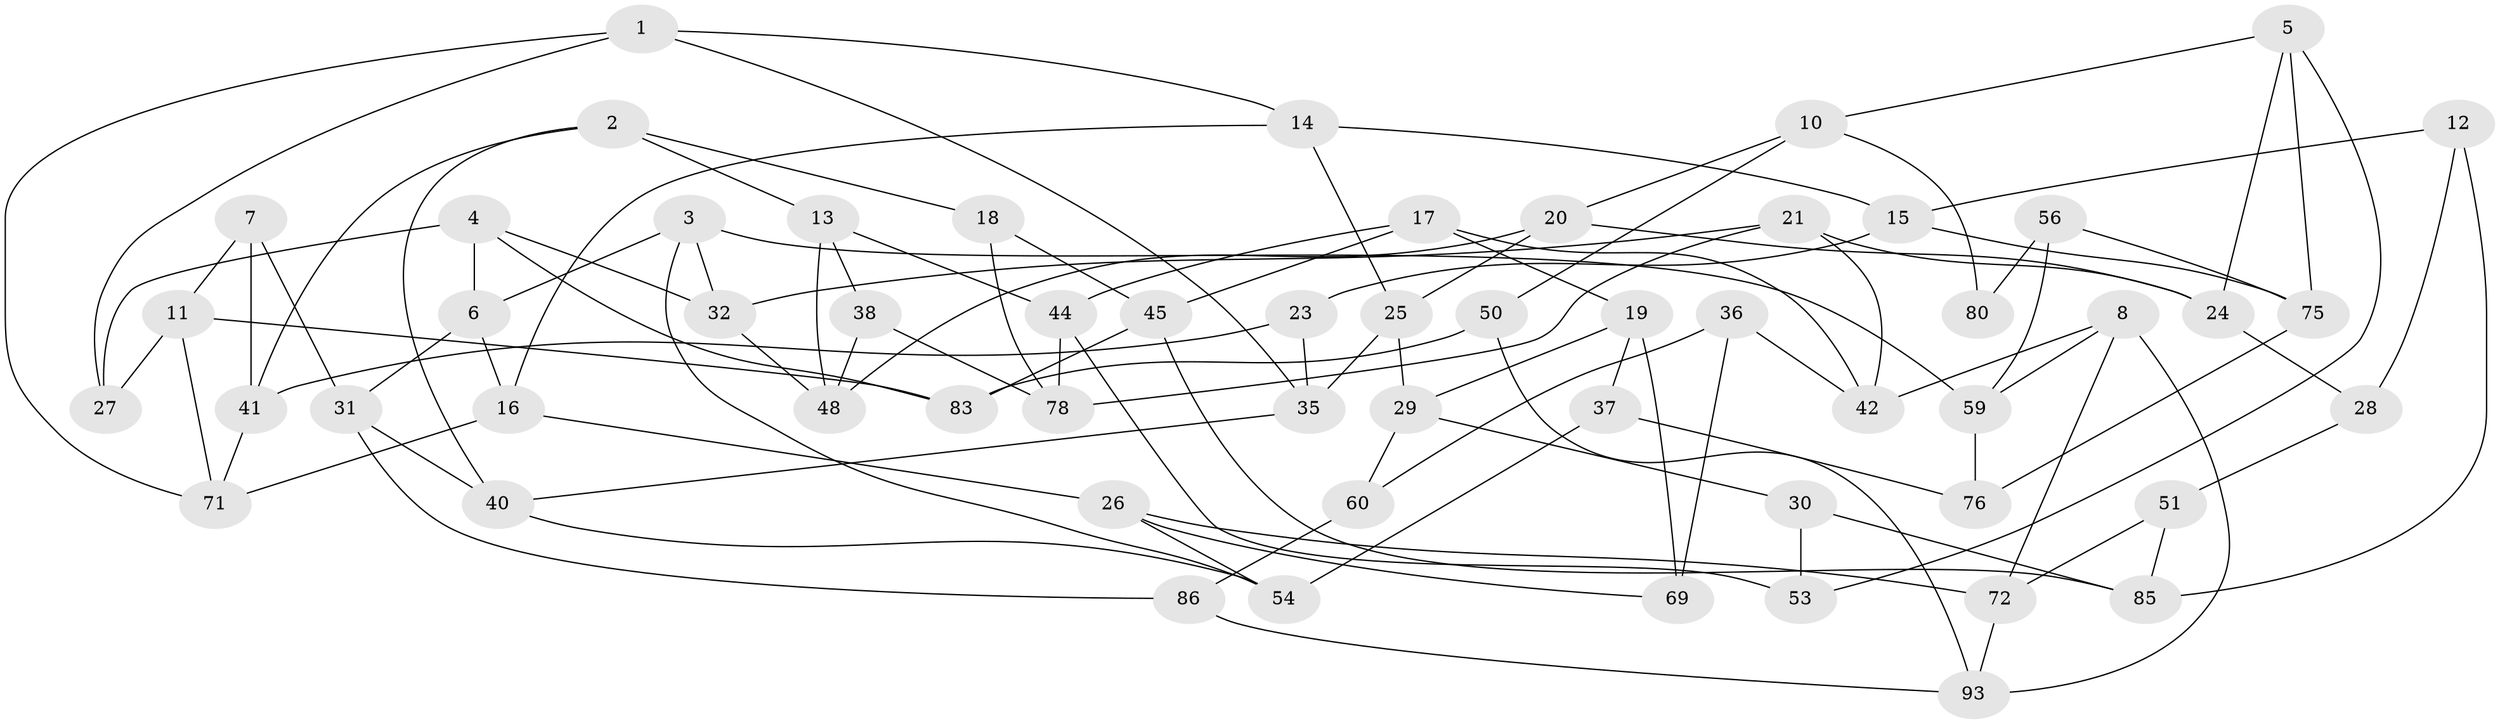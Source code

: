 // original degree distribution, {3: 1.0}
// Generated by graph-tools (version 1.1) at 2025/11/02/21/25 10:11:15]
// undirected, 58 vertices, 106 edges
graph export_dot {
graph [start="1"]
  node [color=gray90,style=filled];
  1 [super="+52"];
  2 [super="+79"];
  3 [super="+39"];
  4 [super="+22"];
  5 [super="+9"];
  6 [super="+49"];
  7;
  8 [super="+43"];
  10 [super="+63"];
  11 [super="+64"];
  12;
  13 [super="+90"];
  14 [super="+73"];
  15 [super="+61"];
  16 [super="+34"];
  17 [super="+77"];
  18;
  19 [super="+33"];
  20 [super="+94"];
  21 [super="+58"];
  23;
  24 [super="+47"];
  25 [super="+98"];
  26 [super="+88"];
  27;
  28;
  29 [super="+65"];
  30;
  31 [super="+46"];
  32 [super="+62"];
  35 [super="+67"];
  36;
  37;
  38;
  40 [super="+91"];
  41 [super="+74"];
  42 [super="+55"];
  44 [super="+68"];
  45 [super="+99"];
  48 [super="+66"];
  50;
  51;
  53;
  54 [super="+57"];
  56 [super="+87"];
  59 [super="+81"];
  60 [super="+70"];
  69;
  71 [super="+84"];
  72 [super="+96"];
  75 [super="+82"];
  76;
  78 [super="+97"];
  80;
  83 [super="+100"];
  85 [super="+92"];
  86 [super="+89"];
  93 [super="+95"];
  1 -- 27;
  1 -- 14;
  1 -- 35;
  1 -- 71;
  2 -- 18;
  2 -- 13;
  2 -- 40;
  2 -- 41;
  3 -- 59;
  3 -- 32;
  3 -- 54;
  3 -- 6;
  4 -- 83;
  4 -- 27;
  4 -- 32;
  4 -- 6;
  5 -- 75;
  5 -- 10;
  5 -- 24;
  5 -- 53;
  6 -- 31;
  6 -- 16;
  7 -- 11;
  7 -- 31;
  7 -- 41;
  8 -- 42;
  8 -- 59;
  8 -- 72;
  8 -- 93;
  10 -- 20;
  10 -- 80;
  10 -- 50;
  11 -- 71;
  11 -- 83;
  11 -- 27;
  12 -- 15;
  12 -- 28;
  12 -- 85;
  13 -- 48;
  13 -- 44;
  13 -- 38;
  14 -- 25;
  14 -- 16;
  14 -- 15;
  15 -- 23;
  15 -- 75;
  16 -- 71;
  16 -- 26;
  17 -- 19;
  17 -- 45;
  17 -- 42;
  17 -- 44;
  18 -- 78;
  18 -- 45;
  19 -- 37;
  19 -- 69;
  19 -- 29;
  20 -- 48;
  20 -- 24;
  20 -- 25;
  21 -- 24;
  21 -- 78;
  21 -- 32;
  21 -- 42;
  23 -- 41;
  23 -- 35;
  24 -- 28;
  25 -- 35;
  25 -- 29;
  26 -- 54;
  26 -- 72;
  26 -- 69;
  28 -- 51;
  29 -- 30;
  29 -- 60;
  30 -- 85;
  30 -- 53;
  31 -- 40;
  31 -- 86;
  32 -- 48;
  35 -- 40;
  36 -- 69;
  36 -- 60;
  36 -- 42;
  37 -- 54;
  37 -- 76;
  38 -- 78;
  38 -- 48;
  40 -- 54;
  41 -- 71;
  44 -- 53;
  44 -- 78;
  45 -- 85;
  45 -- 83;
  50 -- 93;
  50 -- 83;
  51 -- 72;
  51 -- 85;
  56 -- 80 [weight=2];
  56 -- 59;
  56 -- 75;
  59 -- 76;
  60 -- 86 [weight=2];
  72 -- 93;
  75 -- 76;
  86 -- 93;
}
